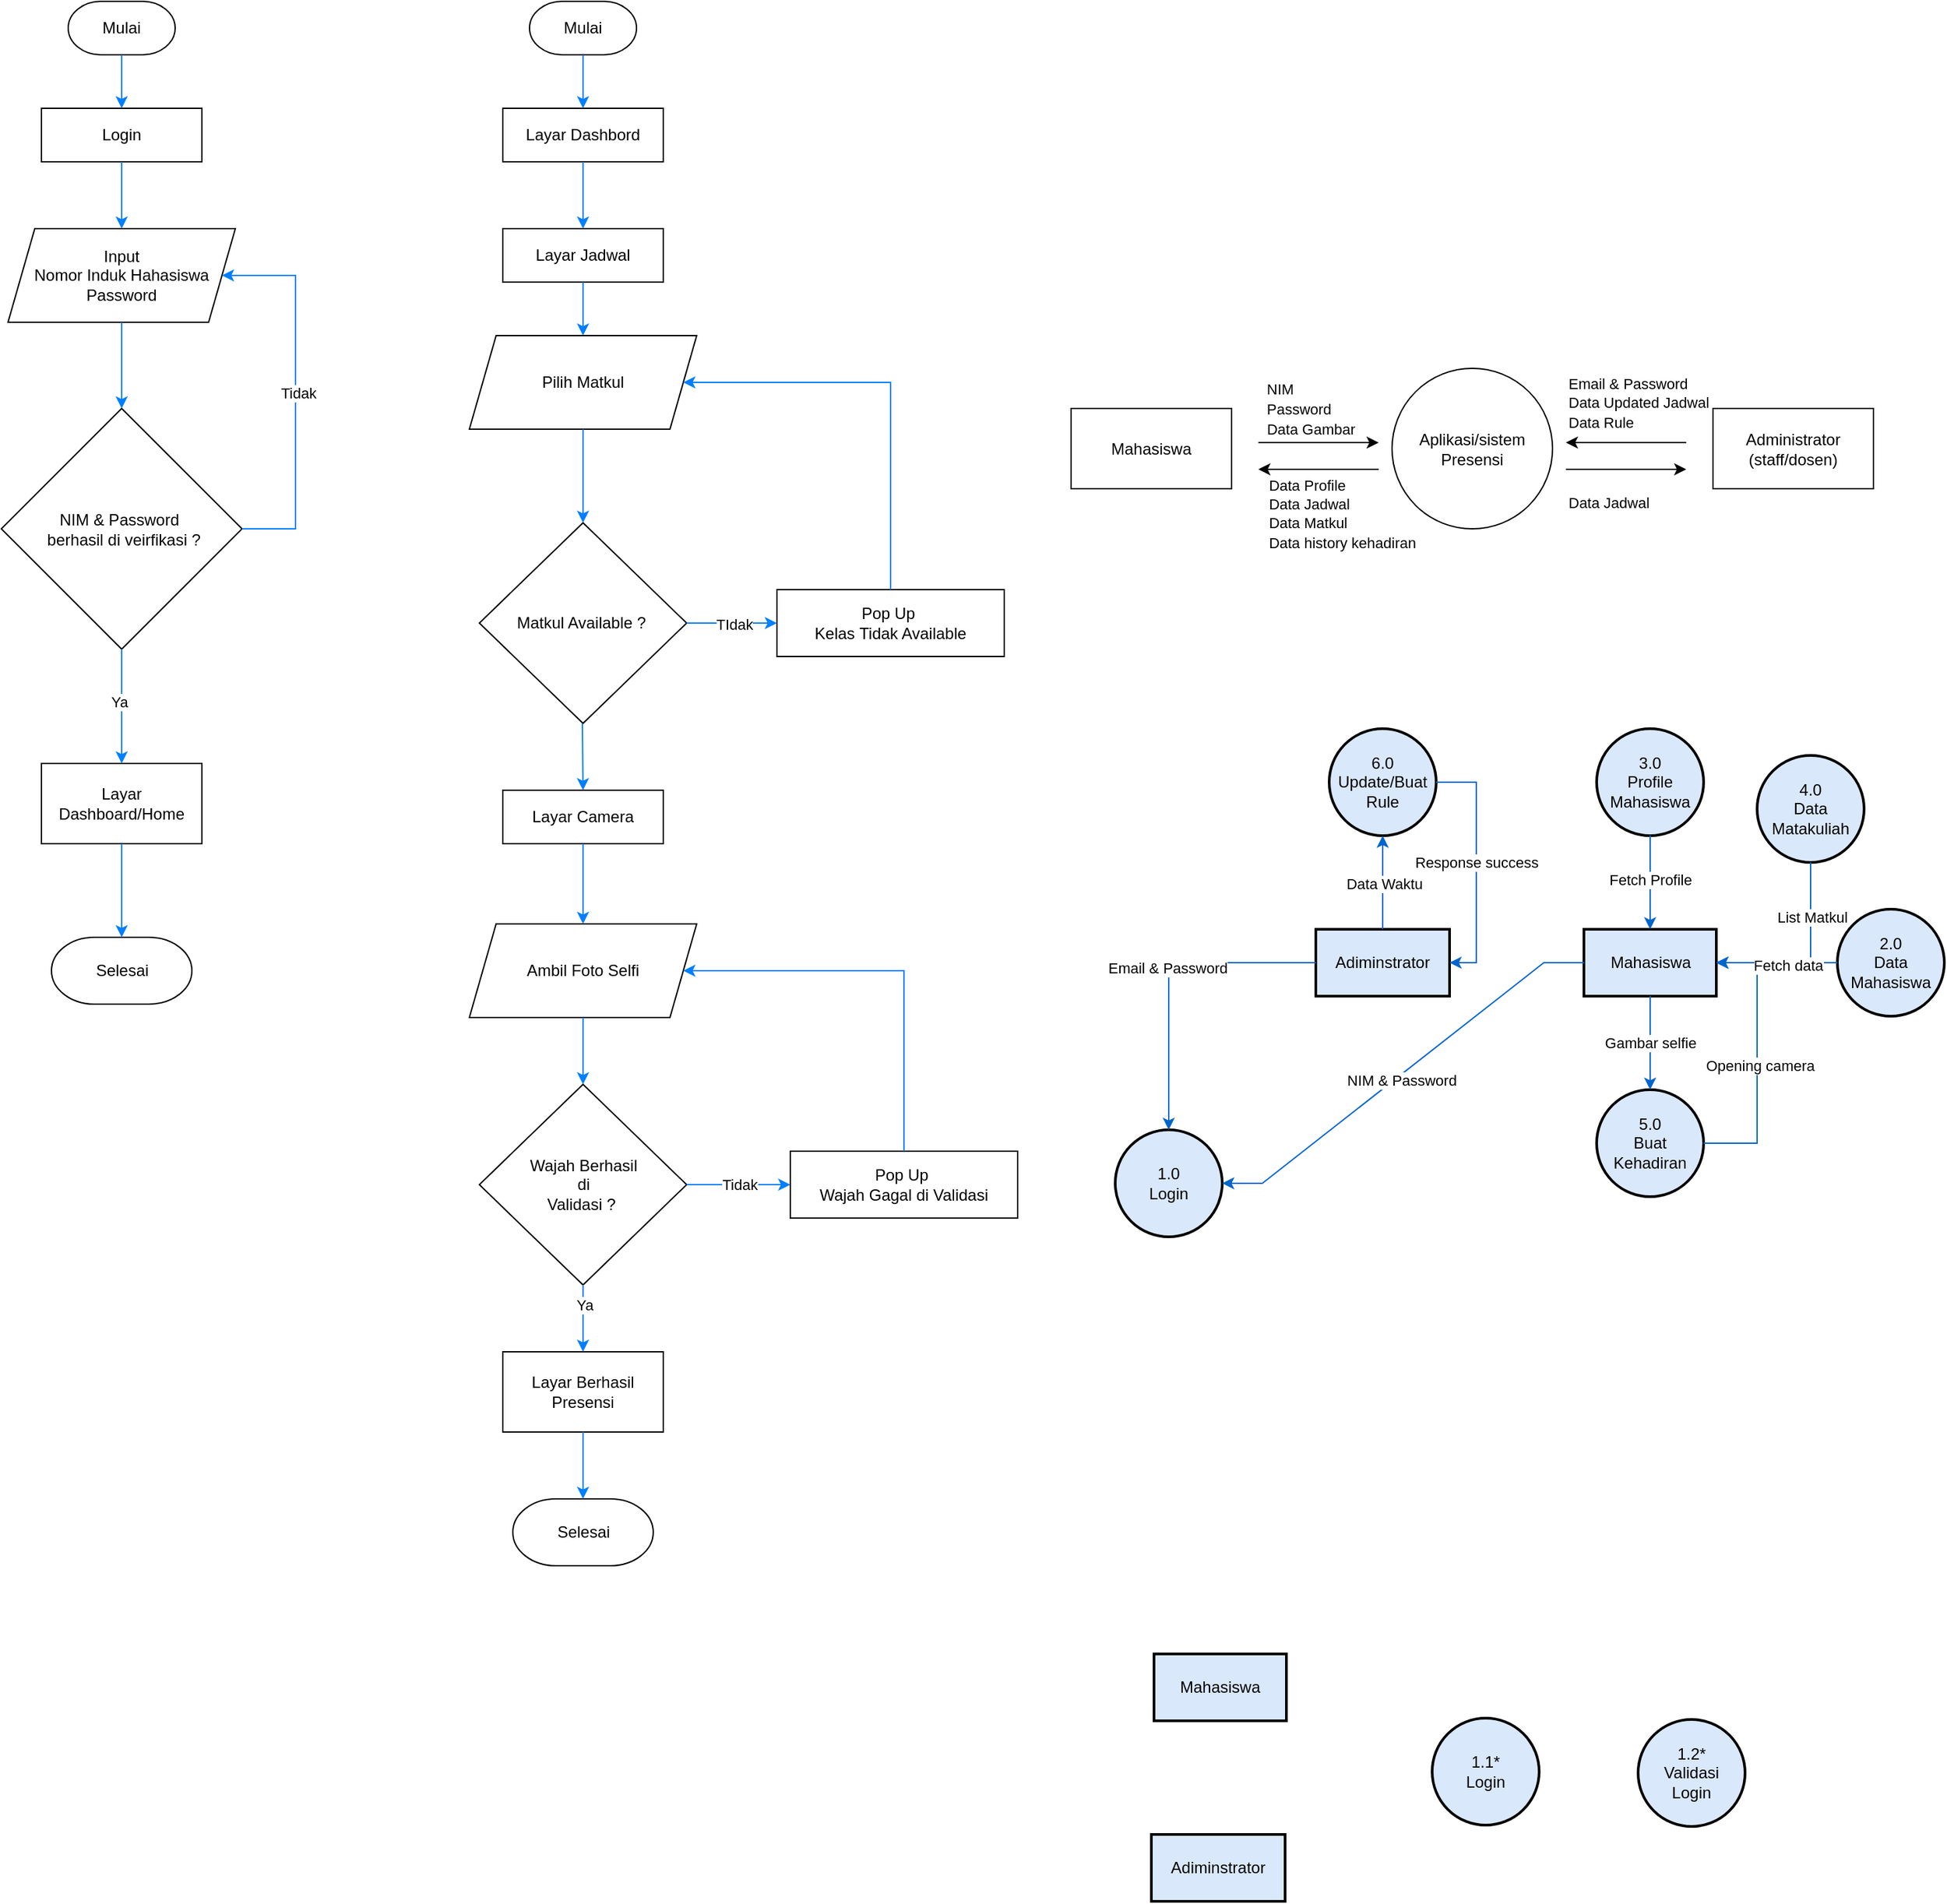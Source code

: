 <mxfile version="24.6.5" type="github">
  <diagram id="C5RBs43oDa-KdzZeNtuy" name="Page-1">
    <mxGraphModel dx="1272" dy="853" grid="0" gridSize="10" guides="0" tooltips="1" connect="1" arrows="1" fold="1" page="1" pageScale="1" pageWidth="827" pageHeight="1169" math="0" shadow="0">
      <root>
        <mxCell id="WIyWlLk6GJQsqaUBKTNV-0" />
        <mxCell id="WIyWlLk6GJQsqaUBKTNV-1" parent="WIyWlLk6GJQsqaUBKTNV-0" />
        <mxCell id="n2OvMooB08-dan1uEA00-0" value="Login" style="rounded=0;whiteSpace=wrap;html=1;" parent="WIyWlLk6GJQsqaUBKTNV-1" vertex="1">
          <mxGeometry x="150" y="120" width="120" height="40" as="geometry" />
        </mxCell>
        <mxCell id="n2OvMooB08-dan1uEA00-2" value="Mulai" style="strokeWidth=1;html=1;shape=mxgraph.flowchart.terminator;whiteSpace=wrap;" parent="WIyWlLk6GJQsqaUBKTNV-1" vertex="1">
          <mxGeometry x="170" y="40" width="80" height="40" as="geometry" />
        </mxCell>
        <mxCell id="n2OvMooB08-dan1uEA00-3" value="Input&lt;br&gt;Nomor Induk Hahasiswa&lt;div&gt;Password&lt;/div&gt;" style="shape=parallelogram;perimeter=parallelogramPerimeter;whiteSpace=wrap;html=1;fixedSize=1;" parent="WIyWlLk6GJQsqaUBKTNV-1" vertex="1">
          <mxGeometry x="125" y="210" width="170" height="70" as="geometry" />
        </mxCell>
        <mxCell id="n2OvMooB08-dan1uEA00-4" value="NIM &amp;amp; Password&amp;nbsp;&lt;div&gt;&amp;nbsp;berhasil di veirfikasi ?&lt;/div&gt;" style="rhombus;whiteSpace=wrap;html=1;" parent="WIyWlLk6GJQsqaUBKTNV-1" vertex="1">
          <mxGeometry x="120" y="344.5" width="180" height="180" as="geometry" />
        </mxCell>
        <mxCell id="n2OvMooB08-dan1uEA00-5" value="Layar Dashboard/Home" style="rounded=0;whiteSpace=wrap;html=1;" parent="WIyWlLk6GJQsqaUBKTNV-1" vertex="1">
          <mxGeometry x="150" y="610" width="120" height="60" as="geometry" />
        </mxCell>
        <mxCell id="n2OvMooB08-dan1uEA00-6" value="Selesai" style="strokeWidth=1;html=1;shape=mxgraph.flowchart.terminator;whiteSpace=wrap;" parent="WIyWlLk6GJQsqaUBKTNV-1" vertex="1">
          <mxGeometry x="157.5" y="740" width="105" height="50" as="geometry" />
        </mxCell>
        <mxCell id="n2OvMooB08-dan1uEA00-7" value="" style="endArrow=classic;html=1;rounded=0;exitX=0.5;exitY=1;exitDx=0;exitDy=0;exitPerimeter=0;entryX=0.5;entryY=0;entryDx=0;entryDy=0;fillColor=#dae8fc;strokeColor=#007FFF;" parent="WIyWlLk6GJQsqaUBKTNV-1" source="n2OvMooB08-dan1uEA00-2" target="n2OvMooB08-dan1uEA00-0" edge="1">
          <mxGeometry width="50" height="50" relative="1" as="geometry">
            <mxPoint x="450" y="410" as="sourcePoint" />
            <mxPoint x="500" y="360" as="targetPoint" />
          </mxGeometry>
        </mxCell>
        <mxCell id="n2OvMooB08-dan1uEA00-9" value="" style="endArrow=classic;html=1;rounded=0;exitX=0.5;exitY=1;exitDx=0;exitDy=0;entryX=0.5;entryY=0;entryDx=0;entryDy=0;fillColor=#dae8fc;strokeColor=#007FFF;" parent="WIyWlLk6GJQsqaUBKTNV-1" source="n2OvMooB08-dan1uEA00-0" target="n2OvMooB08-dan1uEA00-3" edge="1">
          <mxGeometry width="50" height="50" relative="1" as="geometry">
            <mxPoint x="220" y="90" as="sourcePoint" />
            <mxPoint x="220" y="130" as="targetPoint" />
          </mxGeometry>
        </mxCell>
        <mxCell id="n2OvMooB08-dan1uEA00-10" value="" style="endArrow=classic;html=1;rounded=0;exitX=0.5;exitY=1;exitDx=0;exitDy=0;entryX=0.5;entryY=0;entryDx=0;entryDy=0;fillColor=#dae8fc;strokeColor=#007FFF;" parent="WIyWlLk6GJQsqaUBKTNV-1" source="n2OvMooB08-dan1uEA00-3" target="n2OvMooB08-dan1uEA00-4" edge="1">
          <mxGeometry width="50" height="50" relative="1" as="geometry">
            <mxPoint x="220" y="170" as="sourcePoint" />
            <mxPoint x="220" y="220" as="targetPoint" />
          </mxGeometry>
        </mxCell>
        <mxCell id="n2OvMooB08-dan1uEA00-11" value="" style="endArrow=classic;html=1;rounded=0;fillColor=#dae8fc;strokeColor=#007FFF;edgeStyle=orthogonalEdgeStyle;exitX=1;exitY=0.5;exitDx=0;exitDy=0;" parent="WIyWlLk6GJQsqaUBKTNV-1" source="n2OvMooB08-dan1uEA00-4" target="n2OvMooB08-dan1uEA00-3" edge="1">
          <mxGeometry width="50" height="50" relative="1" as="geometry">
            <mxPoint x="340" y="540" as="sourcePoint" />
            <mxPoint x="340" y="290" as="targetPoint" />
            <Array as="points">
              <mxPoint x="340" y="435" />
              <mxPoint x="340" y="245" />
            </Array>
          </mxGeometry>
        </mxCell>
        <mxCell id="n2OvMooB08-dan1uEA00-12" value="Tidak" style="edgeLabel;html=1;align=center;verticalAlign=middle;resizable=0;points=[];" parent="n2OvMooB08-dan1uEA00-11" vertex="1" connectable="0">
          <mxGeometry x="-0.005" y="-2" relative="1" as="geometry">
            <mxPoint as="offset" />
          </mxGeometry>
        </mxCell>
        <mxCell id="n2OvMooB08-dan1uEA00-13" value="" style="endArrow=classic;html=1;rounded=0;exitX=0.5;exitY=1;exitDx=0;exitDy=0;entryX=0.5;entryY=0;entryDx=0;entryDy=0;fillColor=#dae8fc;strokeColor=#007FFF;" parent="WIyWlLk6GJQsqaUBKTNV-1" source="n2OvMooB08-dan1uEA00-4" target="n2OvMooB08-dan1uEA00-5" edge="1">
          <mxGeometry width="50" height="50" relative="1" as="geometry">
            <mxPoint x="209.62" y="524.5" as="sourcePoint" />
            <mxPoint x="209.62" y="589.5" as="targetPoint" />
          </mxGeometry>
        </mxCell>
        <mxCell id="n2OvMooB08-dan1uEA00-14" value="Ya" style="edgeLabel;html=1;align=center;verticalAlign=middle;resizable=0;points=[];" parent="n2OvMooB08-dan1uEA00-13" vertex="1" connectable="0">
          <mxGeometry x="-0.081" y="-2" relative="1" as="geometry">
            <mxPoint as="offset" />
          </mxGeometry>
        </mxCell>
        <mxCell id="n2OvMooB08-dan1uEA00-15" value="" style="endArrow=classic;html=1;rounded=0;exitX=0.5;exitY=1;exitDx=0;exitDy=0;entryX=0.5;entryY=0;entryDx=0;entryDy=0;fillColor=#dae8fc;strokeColor=#007FFF;entryPerimeter=0;" parent="WIyWlLk6GJQsqaUBKTNV-1" source="n2OvMooB08-dan1uEA00-5" target="n2OvMooB08-dan1uEA00-6" edge="1">
          <mxGeometry width="50" height="50" relative="1" as="geometry">
            <mxPoint x="220" y="660" as="sourcePoint" />
            <mxPoint x="220" y="745" as="targetPoint" />
          </mxGeometry>
        </mxCell>
        <mxCell id="n2OvMooB08-dan1uEA00-18" value="Layar Dashbord" style="rounded=0;whiteSpace=wrap;html=1;" parent="WIyWlLk6GJQsqaUBKTNV-1" vertex="1">
          <mxGeometry x="495" y="120" width="120" height="40" as="geometry" />
        </mxCell>
        <mxCell id="n2OvMooB08-dan1uEA00-19" value="Mulai" style="strokeWidth=1;html=1;shape=mxgraph.flowchart.terminator;whiteSpace=wrap;" parent="WIyWlLk6GJQsqaUBKTNV-1" vertex="1">
          <mxGeometry x="515" y="40" width="80" height="40" as="geometry" />
        </mxCell>
        <mxCell id="n2OvMooB08-dan1uEA00-20" value="Pilih Matkul" style="shape=parallelogram;perimeter=parallelogramPerimeter;whiteSpace=wrap;html=1;fixedSize=1;" parent="WIyWlLk6GJQsqaUBKTNV-1" vertex="1">
          <mxGeometry x="470" y="290" width="170" height="70" as="geometry" />
        </mxCell>
        <mxCell id="n2OvMooB08-dan1uEA00-21" value="" style="endArrow=classic;html=1;rounded=0;exitX=0.5;exitY=1;exitDx=0;exitDy=0;exitPerimeter=0;entryX=0.5;entryY=0;entryDx=0;entryDy=0;fillColor=#dae8fc;strokeColor=#007FFF;" parent="WIyWlLk6GJQsqaUBKTNV-1" source="n2OvMooB08-dan1uEA00-19" target="n2OvMooB08-dan1uEA00-18" edge="1">
          <mxGeometry width="50" height="50" relative="1" as="geometry">
            <mxPoint x="795" y="410" as="sourcePoint" />
            <mxPoint x="845" y="360" as="targetPoint" />
          </mxGeometry>
        </mxCell>
        <mxCell id="n2OvMooB08-dan1uEA00-22" value="" style="endArrow=classic;html=1;rounded=0;exitX=0.5;exitY=1;exitDx=0;exitDy=0;entryX=0.5;entryY=0;entryDx=0;entryDy=0;fillColor=#dae8fc;strokeColor=#007FFF;" parent="WIyWlLk6GJQsqaUBKTNV-1" source="n2OvMooB08-dan1uEA00-18" target="n2OvMooB08-dan1uEA00-23" edge="1">
          <mxGeometry width="50" height="50" relative="1" as="geometry">
            <mxPoint x="565" y="90" as="sourcePoint" />
            <mxPoint x="565" y="130" as="targetPoint" />
          </mxGeometry>
        </mxCell>
        <mxCell id="n2OvMooB08-dan1uEA00-23" value="Layar Jadwal" style="rounded=0;whiteSpace=wrap;html=1;" parent="WIyWlLk6GJQsqaUBKTNV-1" vertex="1">
          <mxGeometry x="495" y="210" width="120" height="40" as="geometry" />
        </mxCell>
        <mxCell id="n2OvMooB08-dan1uEA00-24" value="Matkul Available ?&amp;nbsp;" style="rhombus;whiteSpace=wrap;html=1;" parent="WIyWlLk6GJQsqaUBKTNV-1" vertex="1">
          <mxGeometry x="477.5" y="430" width="155" height="150" as="geometry" />
        </mxCell>
        <mxCell id="n2OvMooB08-dan1uEA00-25" value="" style="endArrow=classic;html=1;rounded=0;exitX=0.5;exitY=1;exitDx=0;exitDy=0;fillColor=#dae8fc;strokeColor=#007FFF;" parent="WIyWlLk6GJQsqaUBKTNV-1" source="n2OvMooB08-dan1uEA00-23" target="n2OvMooB08-dan1uEA00-20" edge="1">
          <mxGeometry width="50" height="50" relative="1" as="geometry">
            <mxPoint x="565" y="170" as="sourcePoint" />
            <mxPoint x="565" y="235" as="targetPoint" />
          </mxGeometry>
        </mxCell>
        <mxCell id="n2OvMooB08-dan1uEA00-26" value="" style="endArrow=classic;html=1;rounded=0;exitX=0.5;exitY=1;exitDx=0;exitDy=0;fillColor=#dae8fc;strokeColor=#007FFF;entryX=0.5;entryY=0;entryDx=0;entryDy=0;" parent="WIyWlLk6GJQsqaUBKTNV-1" source="n2OvMooB08-dan1uEA00-20" target="n2OvMooB08-dan1uEA00-24" edge="1">
          <mxGeometry width="50" height="50" relative="1" as="geometry">
            <mxPoint x="565" y="260" as="sourcePoint" />
            <mxPoint x="565" y="320" as="targetPoint" />
          </mxGeometry>
        </mxCell>
        <mxCell id="n2OvMooB08-dan1uEA00-27" value="Pop Up&amp;nbsp;&lt;div&gt;Kelas&amp;nbsp;&lt;span style=&quot;background-color: initial;&quot;&gt;Tidak Available&lt;/span&gt;&lt;/div&gt;" style="rounded=0;whiteSpace=wrap;html=1;" parent="WIyWlLk6GJQsqaUBKTNV-1" vertex="1">
          <mxGeometry x="700" y="480" width="170" height="50" as="geometry" />
        </mxCell>
        <mxCell id="n2OvMooB08-dan1uEA00-28" value="" style="endArrow=classic;html=1;rounded=0;exitX=1;exitY=0.5;exitDx=0;exitDy=0;fillColor=#dae8fc;strokeColor=#007FFF;entryX=0;entryY=0.5;entryDx=0;entryDy=0;" parent="WIyWlLk6GJQsqaUBKTNV-1" source="n2OvMooB08-dan1uEA00-24" target="n2OvMooB08-dan1uEA00-27" edge="1">
          <mxGeometry width="50" height="50" relative="1" as="geometry">
            <mxPoint x="565" y="390" as="sourcePoint" />
            <mxPoint x="565" y="440" as="targetPoint" />
          </mxGeometry>
        </mxCell>
        <mxCell id="n2OvMooB08-dan1uEA00-29" value="TIdak" style="edgeLabel;html=1;align=center;verticalAlign=middle;resizable=0;points=[];" parent="n2OvMooB08-dan1uEA00-28" vertex="1" connectable="0">
          <mxGeometry x="0.032" y="-1" relative="1" as="geometry">
            <mxPoint as="offset" />
          </mxGeometry>
        </mxCell>
        <mxCell id="n2OvMooB08-dan1uEA00-30" value="" style="endArrow=classic;html=1;rounded=0;exitX=0.5;exitY=0;exitDx=0;exitDy=0;fillColor=#dae8fc;strokeColor=#007FFF;entryX=1;entryY=0.5;entryDx=0;entryDy=0;edgeStyle=orthogonalEdgeStyle;" parent="WIyWlLk6GJQsqaUBKTNV-1" source="n2OvMooB08-dan1uEA00-27" target="n2OvMooB08-dan1uEA00-20" edge="1">
          <mxGeometry width="50" height="50" relative="1" as="geometry">
            <mxPoint x="565" y="390" as="sourcePoint" />
            <mxPoint x="565" y="440" as="targetPoint" />
            <Array as="points">
              <mxPoint x="785" y="325" />
            </Array>
          </mxGeometry>
        </mxCell>
        <mxCell id="n2OvMooB08-dan1uEA00-31" value="Layar Camera" style="rounded=0;whiteSpace=wrap;html=1;" parent="WIyWlLk6GJQsqaUBKTNV-1" vertex="1">
          <mxGeometry x="495" y="630" width="120" height="40" as="geometry" />
        </mxCell>
        <mxCell id="n2OvMooB08-dan1uEA00-32" value="Ambil Foto Selfi" style="shape=parallelogram;perimeter=parallelogramPerimeter;whiteSpace=wrap;html=1;fixedSize=1;" parent="WIyWlLk6GJQsqaUBKTNV-1" vertex="1">
          <mxGeometry x="470" y="730" width="170" height="70" as="geometry" />
        </mxCell>
        <mxCell id="n2OvMooB08-dan1uEA00-33" value="Wajah Berhasil&lt;div&gt;&lt;span style=&quot;background-color: initial;&quot;&gt;di&lt;/span&gt;&lt;div&gt;Validasi ?&amp;nbsp;&lt;/div&gt;&lt;/div&gt;" style="rhombus;whiteSpace=wrap;html=1;" parent="WIyWlLk6GJQsqaUBKTNV-1" vertex="1">
          <mxGeometry x="477.5" y="850" width="155" height="150" as="geometry" />
        </mxCell>
        <mxCell id="n2OvMooB08-dan1uEA00-34" value="Layar Berhasil Presensi" style="rounded=0;whiteSpace=wrap;html=1;" parent="WIyWlLk6GJQsqaUBKTNV-1" vertex="1">
          <mxGeometry x="495" y="1050" width="120" height="60" as="geometry" />
        </mxCell>
        <mxCell id="n2OvMooB08-dan1uEA00-35" value="Selesai" style="strokeWidth=1;html=1;shape=mxgraph.flowchart.terminator;whiteSpace=wrap;" parent="WIyWlLk6GJQsqaUBKTNV-1" vertex="1">
          <mxGeometry x="502.5" y="1160" width="105" height="50" as="geometry" />
        </mxCell>
        <mxCell id="n2OvMooB08-dan1uEA00-36" value="" style="endArrow=classic;html=1;rounded=0;exitX=0.5;exitY=1;exitDx=0;exitDy=0;entryX=0.5;entryY=0;entryDx=0;entryDy=0;fillColor=#dae8fc;strokeColor=#007FFF;" parent="WIyWlLk6GJQsqaUBKTNV-1" target="n2OvMooB08-dan1uEA00-31" edge="1">
          <mxGeometry width="50" height="50" relative="1" as="geometry">
            <mxPoint x="554.5" y="580" as="sourcePoint" />
            <mxPoint x="554.5" y="650" as="targetPoint" />
          </mxGeometry>
        </mxCell>
        <mxCell id="n2OvMooB08-dan1uEA00-37" value="Pop Up&amp;nbsp;&lt;div&gt;&lt;span style=&quot;background-color: initial;&quot;&gt;Wajah Gagal di Validasi&lt;/span&gt;&lt;/div&gt;" style="rounded=0;whiteSpace=wrap;html=1;" parent="WIyWlLk6GJQsqaUBKTNV-1" vertex="1">
          <mxGeometry x="710" y="900" width="170" height="50" as="geometry" />
        </mxCell>
        <mxCell id="n2OvMooB08-dan1uEA00-38" value="" style="endArrow=classic;html=1;rounded=0;exitX=0.5;exitY=1;exitDx=0;exitDy=0;entryX=0.5;entryY=0;entryDx=0;entryDy=0;fillColor=#dae8fc;strokeColor=#007FFF;" parent="WIyWlLk6GJQsqaUBKTNV-1" source="n2OvMooB08-dan1uEA00-31" target="n2OvMooB08-dan1uEA00-32" edge="1">
          <mxGeometry width="50" height="50" relative="1" as="geometry">
            <mxPoint x="564.5" y="590" as="sourcePoint" />
            <mxPoint x="565" y="640" as="targetPoint" />
          </mxGeometry>
        </mxCell>
        <mxCell id="n2OvMooB08-dan1uEA00-39" value="" style="endArrow=classic;html=1;rounded=0;exitX=0.5;exitY=1;exitDx=0;exitDy=0;entryX=0.5;entryY=0;entryDx=0;entryDy=0;fillColor=#dae8fc;strokeColor=#007FFF;" parent="WIyWlLk6GJQsqaUBKTNV-1" source="n2OvMooB08-dan1uEA00-32" target="n2OvMooB08-dan1uEA00-33" edge="1">
          <mxGeometry width="50" height="50" relative="1" as="geometry">
            <mxPoint x="565" y="680" as="sourcePoint" />
            <mxPoint x="565" y="740" as="targetPoint" />
          </mxGeometry>
        </mxCell>
        <mxCell id="n2OvMooB08-dan1uEA00-40" value="" style="endArrow=classic;html=1;rounded=0;exitX=0.5;exitY=1;exitDx=0;exitDy=0;entryX=0.5;entryY=0;entryDx=0;entryDy=0;fillColor=#dae8fc;strokeColor=#007FFF;" parent="WIyWlLk6GJQsqaUBKTNV-1" source="n2OvMooB08-dan1uEA00-33" target="n2OvMooB08-dan1uEA00-34" edge="1">
          <mxGeometry width="50" height="50" relative="1" as="geometry">
            <mxPoint x="565" y="810" as="sourcePoint" />
            <mxPoint x="565" y="860" as="targetPoint" />
          </mxGeometry>
        </mxCell>
        <mxCell id="n2OvMooB08-dan1uEA00-41" value="Ya" style="edgeLabel;html=1;align=center;verticalAlign=middle;resizable=0;points=[];" parent="n2OvMooB08-dan1uEA00-40" vertex="1" connectable="0">
          <mxGeometry x="-0.407" y="1" relative="1" as="geometry">
            <mxPoint as="offset" />
          </mxGeometry>
        </mxCell>
        <mxCell id="n2OvMooB08-dan1uEA00-42" value="" style="endArrow=classic;html=1;rounded=0;exitX=0.5;exitY=1;exitDx=0;exitDy=0;entryX=0.5;entryY=0;entryDx=0;entryDy=0;fillColor=#dae8fc;strokeColor=#007FFF;entryPerimeter=0;" parent="WIyWlLk6GJQsqaUBKTNV-1" source="n2OvMooB08-dan1uEA00-34" target="n2OvMooB08-dan1uEA00-35" edge="1">
          <mxGeometry width="50" height="50" relative="1" as="geometry">
            <mxPoint x="515" y="1110" as="sourcePoint" />
            <mxPoint x="515" y="1160" as="targetPoint" />
          </mxGeometry>
        </mxCell>
        <mxCell id="n2OvMooB08-dan1uEA00-43" value="Tidak" style="endArrow=classic;html=1;rounded=0;exitX=1;exitY=0.5;exitDx=0;exitDy=0;entryX=0;entryY=0.5;entryDx=0;entryDy=0;fillColor=#dae8fc;strokeColor=#007FFF;" parent="WIyWlLk6GJQsqaUBKTNV-1" source="n2OvMooB08-dan1uEA00-33" target="n2OvMooB08-dan1uEA00-37" edge="1">
          <mxGeometry width="50" height="50" relative="1" as="geometry">
            <mxPoint x="565" y="1120" as="sourcePoint" />
            <mxPoint x="565" y="1170" as="targetPoint" />
          </mxGeometry>
        </mxCell>
        <mxCell id="n2OvMooB08-dan1uEA00-44" value="" style="endArrow=classic;html=1;rounded=0;exitX=0.5;exitY=0;exitDx=0;exitDy=0;entryX=1;entryY=0.5;entryDx=0;entryDy=0;fillColor=#dae8fc;strokeColor=#007FFF;edgeStyle=orthogonalEdgeStyle;" parent="WIyWlLk6GJQsqaUBKTNV-1" source="n2OvMooB08-dan1uEA00-37" target="n2OvMooB08-dan1uEA00-32" edge="1">
          <mxGeometry width="50" height="50" relative="1" as="geometry">
            <mxPoint x="565" y="1120" as="sourcePoint" />
            <mxPoint x="565" y="1170" as="targetPoint" />
            <Array as="points">
              <mxPoint x="795" y="765" />
            </Array>
          </mxGeometry>
        </mxCell>
        <mxCell id="ApoD_qWYtfYaRFoxQsts-0" value="Aplikasi/sistem&lt;div&gt;Presensi&lt;/div&gt;" style="ellipse;whiteSpace=wrap;html=1;aspect=fixed;" parent="WIyWlLk6GJQsqaUBKTNV-1" vertex="1">
          <mxGeometry x="1160" y="314.5" width="120" height="120" as="geometry" />
        </mxCell>
        <mxCell id="ApoD_qWYtfYaRFoxQsts-1" value="Mahasiswa" style="rounded=0;whiteSpace=wrap;html=1;" parent="WIyWlLk6GJQsqaUBKTNV-1" vertex="1">
          <mxGeometry x="920" y="344.5" width="120" height="60" as="geometry" />
        </mxCell>
        <mxCell id="ApoD_qWYtfYaRFoxQsts-2" value="Administrator&lt;div&gt;(staff/dosen)&lt;/div&gt;" style="rounded=0;whiteSpace=wrap;html=1;" parent="WIyWlLk6GJQsqaUBKTNV-1" vertex="1">
          <mxGeometry x="1400" y="344.5" width="120" height="60" as="geometry" />
        </mxCell>
        <mxCell id="ApoD_qWYtfYaRFoxQsts-5" value="" style="endArrow=classic;html=1;rounded=0;" parent="WIyWlLk6GJQsqaUBKTNV-1" edge="1">
          <mxGeometry width="50" height="50" relative="1" as="geometry">
            <mxPoint x="1060" y="370" as="sourcePoint" />
            <mxPoint x="1150" y="370" as="targetPoint" />
          </mxGeometry>
        </mxCell>
        <mxCell id="ApoD_qWYtfYaRFoxQsts-6" value="" style="endArrow=classic;html=1;rounded=0;" parent="WIyWlLk6GJQsqaUBKTNV-1" edge="1">
          <mxGeometry width="50" height="50" relative="1" as="geometry">
            <mxPoint x="1150" y="390" as="sourcePoint" />
            <mxPoint x="1060" y="390" as="targetPoint" />
          </mxGeometry>
        </mxCell>
        <mxCell id="ApoD_qWYtfYaRFoxQsts-11" value="" style="endArrow=classic;html=1;rounded=0;" parent="WIyWlLk6GJQsqaUBKTNV-1" edge="1">
          <mxGeometry width="50" height="50" relative="1" as="geometry">
            <mxPoint x="1290" y="390" as="sourcePoint" />
            <mxPoint x="1380" y="390" as="targetPoint" />
          </mxGeometry>
        </mxCell>
        <mxCell id="ApoD_qWYtfYaRFoxQsts-12" value="" style="endArrow=classic;html=1;rounded=0;" parent="WIyWlLk6GJQsqaUBKTNV-1" edge="1">
          <mxGeometry width="50" height="50" relative="1" as="geometry">
            <mxPoint x="1380" y="370" as="sourcePoint" />
            <mxPoint x="1290" y="370" as="targetPoint" />
          </mxGeometry>
        </mxCell>
        <mxCell id="ApoD_qWYtfYaRFoxQsts-13" value="&lt;font style=&quot;font-size: 11px;&quot;&gt;NIM&lt;/font&gt;" style="text;html=1;align=center;verticalAlign=middle;resizable=0;points=[];autosize=1;strokeColor=none;fillColor=none;" parent="WIyWlLk6GJQsqaUBKTNV-1" vertex="1">
          <mxGeometry x="1056" y="314.5" width="40" height="30" as="geometry" />
        </mxCell>
        <mxCell id="ApoD_qWYtfYaRFoxQsts-14" value="&lt;font style=&quot;font-size: 11px;&quot;&gt;Password&lt;/font&gt;" style="text;html=1;align=center;verticalAlign=middle;resizable=0;points=[];autosize=1;strokeColor=none;fillColor=none;" parent="WIyWlLk6GJQsqaUBKTNV-1" vertex="1">
          <mxGeometry x="1055" y="330" width="70" height="30" as="geometry" />
        </mxCell>
        <mxCell id="ApoD_qWYtfYaRFoxQsts-15" value="&lt;font style=&quot;font-size: 11px;&quot;&gt;Data Gambar&lt;/font&gt;" style="text;html=1;align=center;verticalAlign=middle;resizable=0;points=[];autosize=1;strokeColor=none;fillColor=none;" parent="WIyWlLk6GJQsqaUBKTNV-1" vertex="1">
          <mxGeometry x="1054" y="344.5" width="90" height="30" as="geometry" />
        </mxCell>
        <mxCell id="ApoD_qWYtfYaRFoxQsts-16" value="&lt;div style=&quot;text-align: left;&quot;&gt;&lt;span style=&quot;font-size: 11px; background-color: initial;&quot;&gt;Data Profile&lt;/span&gt;&lt;/div&gt;&lt;div&gt;&lt;div style=&quot;text-align: left;&quot;&gt;&lt;font style=&quot;font-size: 11px;&quot;&gt;Data Jadwal&lt;/font&gt;&lt;/div&gt;&lt;div style=&quot;text-align: left;&quot;&gt;&lt;span style=&quot;background-color: initial; font-size: 11px;&quot;&gt;Data Matkul&lt;br&gt;Data history kehadiran&amp;nbsp;&lt;/span&gt;&lt;/div&gt;&lt;div&gt;&lt;div style=&quot;text-align: left;&quot;&gt;&lt;font style=&quot;font-size: 11px;&quot;&gt;&lt;br&gt;&lt;/font&gt;&lt;/div&gt;&lt;/div&gt;&lt;/div&gt;" style="text;html=1;align=center;verticalAlign=middle;resizable=0;points=[];autosize=1;strokeColor=none;fillColor=none;" parent="WIyWlLk6GJQsqaUBKTNV-1" vertex="1">
          <mxGeometry x="1054" y="385" width="140" height="90" as="geometry" />
        </mxCell>
        <mxCell id="ApoD_qWYtfYaRFoxQsts-18" value="&lt;span style=&quot;font-size: 11px;&quot;&gt;Email &amp;amp; Password&lt;/span&gt;&lt;div&gt;&lt;span style=&quot;font-size: 11px;&quot;&gt;Data Updated Jadwal&lt;/span&gt;&lt;/div&gt;&lt;div&gt;&lt;span style=&quot;font-size: 11px;&quot;&gt;Data Rule&lt;/span&gt;&lt;/div&gt;" style="text;html=1;align=left;verticalAlign=middle;resizable=0;points=[];autosize=1;strokeColor=none;fillColor=none;" parent="WIyWlLk6GJQsqaUBKTNV-1" vertex="1">
          <mxGeometry x="1290" y="310" width="130" height="60" as="geometry" />
        </mxCell>
        <mxCell id="ApoD_qWYtfYaRFoxQsts-19" value="&lt;span style=&quot;font-size: 11px;&quot;&gt;Data Jadwal&lt;/span&gt;" style="text;html=1;align=left;verticalAlign=middle;resizable=0;points=[];autosize=1;strokeColor=none;fillColor=none;" parent="WIyWlLk6GJQsqaUBKTNV-1" vertex="1">
          <mxGeometry x="1290" y="400" width="80" height="30" as="geometry" />
        </mxCell>
        <mxCell id="ApoD_qWYtfYaRFoxQsts-20" value="1.0&lt;div&gt;Login&lt;/div&gt;" style="ellipse;whiteSpace=wrap;html=1;aspect=fixed;strokeWidth=2;fillColor=#dae8fc;strokeColor=#000000;" parent="WIyWlLk6GJQsqaUBKTNV-1" vertex="1">
          <mxGeometry x="953" y="884" width="80" height="80" as="geometry" />
        </mxCell>
        <mxCell id="ApoD_qWYtfYaRFoxQsts-21" value="2.0&lt;div&gt;Data Mahasiswa&lt;/div&gt;" style="ellipse;whiteSpace=wrap;html=1;aspect=fixed;strokeWidth=2;fillColor=#dae8fc;strokeColor=#000000;" parent="WIyWlLk6GJQsqaUBKTNV-1" vertex="1">
          <mxGeometry x="1493" y="719" width="80" height="80" as="geometry" />
        </mxCell>
        <mxCell id="ApoD_qWYtfYaRFoxQsts-22" value="3.0&lt;div&gt;Profile Mahasiswa&lt;/div&gt;" style="ellipse;whiteSpace=wrap;html=1;aspect=fixed;strokeWidth=2;fillColor=#dae8fc;strokeColor=#000000;" parent="WIyWlLk6GJQsqaUBKTNV-1" vertex="1">
          <mxGeometry x="1313" y="584" width="80" height="80" as="geometry" />
        </mxCell>
        <mxCell id="ApoD_qWYtfYaRFoxQsts-23" value="Adiminstrator" style="rounded=0;whiteSpace=wrap;html=1;strokeWidth=2;fillColor=#dae8fc;strokeColor=#000000;" parent="WIyWlLk6GJQsqaUBKTNV-1" vertex="1">
          <mxGeometry x="1103" y="734" width="100" height="50" as="geometry" />
        </mxCell>
        <mxCell id="ApoD_qWYtfYaRFoxQsts-24" value="Mahasiswa" style="rounded=0;whiteSpace=wrap;html=1;strokeWidth=2;fillColor=#dae8fc;strokeColor=#000000;" parent="WIyWlLk6GJQsqaUBKTNV-1" vertex="1">
          <mxGeometry x="1303.5" y="734" width="99" height="50" as="geometry" />
        </mxCell>
        <mxCell id="ApoD_qWYtfYaRFoxQsts-25" value="5.0&lt;div&gt;Buat Kehadiran&lt;/div&gt;" style="ellipse;whiteSpace=wrap;html=1;aspect=fixed;strokeWidth=2;fillColor=#dae8fc;strokeColor=#000000;" parent="WIyWlLk6GJQsqaUBKTNV-1" vertex="1">
          <mxGeometry x="1313" y="854" width="80" height="80" as="geometry" />
        </mxCell>
        <mxCell id="ApoD_qWYtfYaRFoxQsts-26" value="6.0&lt;div&gt;Update/Buat Rule&lt;/div&gt;" style="ellipse;whiteSpace=wrap;html=1;aspect=fixed;strokeWidth=2;fillColor=#dae8fc;strokeColor=#000000;" parent="WIyWlLk6GJQsqaUBKTNV-1" vertex="1">
          <mxGeometry x="1113" y="584" width="80" height="80" as="geometry" />
        </mxCell>
        <mxCell id="ApoD_qWYtfYaRFoxQsts-28" value="" style="endArrow=classic;html=1;rounded=0;exitX=0;exitY=0.5;exitDx=0;exitDy=0;entryX=0.5;entryY=0;entryDx=0;entryDy=0;edgeStyle=orthogonalEdgeStyle;fillColor=#dae8fc;strokeColor=#0066CC;" parent="WIyWlLk6GJQsqaUBKTNV-1" source="ApoD_qWYtfYaRFoxQsts-23" target="ApoD_qWYtfYaRFoxQsts-20" edge="1">
          <mxGeometry width="50" height="50" relative="1" as="geometry">
            <mxPoint x="1193" y="794" as="sourcePoint" />
            <mxPoint x="1243" y="744" as="targetPoint" />
          </mxGeometry>
        </mxCell>
        <mxCell id="ApoD_qWYtfYaRFoxQsts-43" value="Email &amp;amp; Password" style="edgeLabel;html=1;align=center;verticalAlign=middle;resizable=0;points=[];" parent="ApoD_qWYtfYaRFoxQsts-28" vertex="1" connectable="0">
          <mxGeometry x="-0.03" y="-1" relative="1" as="geometry">
            <mxPoint as="offset" />
          </mxGeometry>
        </mxCell>
        <mxCell id="ApoD_qWYtfYaRFoxQsts-30" value="" style="endArrow=classic;html=1;rounded=0;entryX=1;entryY=0.5;entryDx=0;entryDy=0;exitX=0;exitY=0.5;exitDx=0;exitDy=0;edgeStyle=entityRelationEdgeStyle;strokeColor=#0066CC;" parent="WIyWlLk6GJQsqaUBKTNV-1" source="ApoD_qWYtfYaRFoxQsts-24" target="ApoD_qWYtfYaRFoxQsts-20" edge="1">
          <mxGeometry width="50" height="50" relative="1" as="geometry">
            <mxPoint x="1213" y="794" as="sourcePoint" />
            <mxPoint x="1263" y="744" as="targetPoint" />
          </mxGeometry>
        </mxCell>
        <mxCell id="ApoD_qWYtfYaRFoxQsts-42" value="NIM &amp;amp; Password" style="edgeLabel;html=1;align=center;verticalAlign=middle;resizable=0;points=[];" parent="ApoD_qWYtfYaRFoxQsts-30" vertex="1" connectable="0">
          <mxGeometry x="0.025" y="3" relative="1" as="geometry">
            <mxPoint as="offset" />
          </mxGeometry>
        </mxCell>
        <mxCell id="ApoD_qWYtfYaRFoxQsts-32" value="Gambar selfie" style="endArrow=classic;html=1;rounded=0;entryX=0.5;entryY=0;entryDx=0;entryDy=0;exitX=0.5;exitY=1;exitDx=0;exitDy=0;strokeColor=#0066CC;" parent="WIyWlLk6GJQsqaUBKTNV-1" source="ApoD_qWYtfYaRFoxQsts-24" target="ApoD_qWYtfYaRFoxQsts-25" edge="1">
          <mxGeometry width="50" height="50" relative="1" as="geometry">
            <mxPoint x="1213" y="794" as="sourcePoint" />
            <mxPoint x="1263" y="744" as="targetPoint" />
          </mxGeometry>
        </mxCell>
        <mxCell id="ApoD_qWYtfYaRFoxQsts-34" value="" style="endArrow=classic;html=1;rounded=0;exitX=1;exitY=0.5;exitDx=0;exitDy=0;entryX=1;entryY=0.5;entryDx=0;entryDy=0;edgeStyle=orthogonalEdgeStyle;strokeColor=#0066CC;" parent="WIyWlLk6GJQsqaUBKTNV-1" source="ApoD_qWYtfYaRFoxQsts-25" target="ApoD_qWYtfYaRFoxQsts-24" edge="1">
          <mxGeometry width="50" height="50" relative="1" as="geometry">
            <mxPoint x="1363" y="794" as="sourcePoint" />
            <mxPoint x="1433" y="764" as="targetPoint" />
            <Array as="points">
              <mxPoint x="1433" y="894" />
              <mxPoint x="1433" y="759" />
            </Array>
          </mxGeometry>
        </mxCell>
        <mxCell id="ApoD_qWYtfYaRFoxQsts-49" value="Opening camera" style="edgeLabel;html=1;align=center;verticalAlign=middle;resizable=0;points=[];" parent="ApoD_qWYtfYaRFoxQsts-34" vertex="1" connectable="0">
          <mxGeometry x="-0.042" y="-2" relative="1" as="geometry">
            <mxPoint as="offset" />
          </mxGeometry>
        </mxCell>
        <mxCell id="ApoD_qWYtfYaRFoxQsts-35" value="" style="endArrow=classic;html=1;rounded=0;exitX=0;exitY=0.5;exitDx=0;exitDy=0;entryX=1;entryY=0.5;entryDx=0;entryDy=0;strokeColor=#0066CC;" parent="WIyWlLk6GJQsqaUBKTNV-1" source="ApoD_qWYtfYaRFoxQsts-21" target="ApoD_qWYtfYaRFoxQsts-24" edge="1">
          <mxGeometry width="50" height="50" relative="1" as="geometry">
            <mxPoint x="1323" y="794" as="sourcePoint" />
            <mxPoint x="1413" y="754" as="targetPoint" />
          </mxGeometry>
        </mxCell>
        <mxCell id="ApoD_qWYtfYaRFoxQsts-36" value="4.0&lt;div&gt;Data Matakuliah&lt;/div&gt;" style="ellipse;whiteSpace=wrap;html=1;aspect=fixed;strokeWidth=2;fillColor=#dae8fc;strokeColor=#000000;" parent="WIyWlLk6GJQsqaUBKTNV-1" vertex="1">
          <mxGeometry x="1433" y="604" width="80" height="80" as="geometry" />
        </mxCell>
        <mxCell id="ApoD_qWYtfYaRFoxQsts-37" value="" style="endArrow=classic;html=1;rounded=0;entryX=1;entryY=0.5;entryDx=0;entryDy=0;exitX=0.5;exitY=1;exitDx=0;exitDy=0;edgeStyle=orthogonalEdgeStyle;strokeColor=#0066CC;" parent="WIyWlLk6GJQsqaUBKTNV-1" source="ApoD_qWYtfYaRFoxQsts-36" target="ApoD_qWYtfYaRFoxQsts-24" edge="1">
          <mxGeometry width="50" height="50" relative="1" as="geometry">
            <mxPoint x="1323" y="794" as="sourcePoint" />
            <mxPoint x="1373" y="744" as="targetPoint" />
          </mxGeometry>
        </mxCell>
        <mxCell id="ApoD_qWYtfYaRFoxQsts-47" value="List Matkul" style="edgeLabel;html=1;align=center;verticalAlign=middle;resizable=0;points=[];" parent="ApoD_qWYtfYaRFoxQsts-37" vertex="1" connectable="0">
          <mxGeometry x="-0.44" y="1" relative="1" as="geometry">
            <mxPoint as="offset" />
          </mxGeometry>
        </mxCell>
        <mxCell id="ApoD_qWYtfYaRFoxQsts-48" value="Fetch data" style="edgeLabel;html=1;align=center;verticalAlign=middle;resizable=0;points=[];" parent="ApoD_qWYtfYaRFoxQsts-37" vertex="1" connectable="0">
          <mxGeometry x="0.266" y="2" relative="1" as="geometry">
            <mxPoint as="offset" />
          </mxGeometry>
        </mxCell>
        <mxCell id="ApoD_qWYtfYaRFoxQsts-39" value="" style="endArrow=classic;html=1;rounded=0;entryX=0.5;entryY=0;entryDx=0;entryDy=0;exitX=0.5;exitY=1;exitDx=0;exitDy=0;strokeColor=#0066CC;" parent="WIyWlLk6GJQsqaUBKTNV-1" source="ApoD_qWYtfYaRFoxQsts-22" target="ApoD_qWYtfYaRFoxQsts-24" edge="1">
          <mxGeometry width="50" height="50" relative="1" as="geometry">
            <mxPoint x="1323" y="794" as="sourcePoint" />
            <mxPoint x="1373" y="744" as="targetPoint" />
          </mxGeometry>
        </mxCell>
        <mxCell id="ApoD_qWYtfYaRFoxQsts-46" value="Fetch Profile" style="edgeLabel;html=1;align=center;verticalAlign=middle;resizable=0;points=[];" parent="ApoD_qWYtfYaRFoxQsts-39" vertex="1" connectable="0">
          <mxGeometry x="-0.074" relative="1" as="geometry">
            <mxPoint as="offset" />
          </mxGeometry>
        </mxCell>
        <mxCell id="ApoD_qWYtfYaRFoxQsts-40" value="" style="endArrow=classic;html=1;rounded=0;entryX=0.5;entryY=1;entryDx=0;entryDy=0;exitX=0.5;exitY=0;exitDx=0;exitDy=0;strokeColor=#0066CC;" parent="WIyWlLk6GJQsqaUBKTNV-1" source="ApoD_qWYtfYaRFoxQsts-23" target="ApoD_qWYtfYaRFoxQsts-26" edge="1">
          <mxGeometry width="50" height="50" relative="1" as="geometry">
            <mxPoint x="1152.55" y="744" as="sourcePoint" />
            <mxPoint x="1152.55" y="814" as="targetPoint" />
          </mxGeometry>
        </mxCell>
        <mxCell id="ApoD_qWYtfYaRFoxQsts-44" value="Data Waktu" style="edgeLabel;html=1;align=center;verticalAlign=middle;resizable=0;points=[];" parent="ApoD_qWYtfYaRFoxQsts-40" vertex="1" connectable="0">
          <mxGeometry x="-0.019" y="-1" relative="1" as="geometry">
            <mxPoint as="offset" />
          </mxGeometry>
        </mxCell>
        <mxCell id="ApoD_qWYtfYaRFoxQsts-41" value="" style="endArrow=classic;html=1;rounded=0;entryX=1;entryY=0.5;entryDx=0;entryDy=0;edgeStyle=orthogonalEdgeStyle;strokeColor=#0066CC;exitX=1;exitY=0.5;exitDx=0;exitDy=0;" parent="WIyWlLk6GJQsqaUBKTNV-1" source="ApoD_qWYtfYaRFoxQsts-26" target="ApoD_qWYtfYaRFoxQsts-23" edge="1">
          <mxGeometry width="50" height="50" relative="1" as="geometry">
            <mxPoint x="1273" y="644" as="sourcePoint" />
            <mxPoint x="1163" y="674" as="targetPoint" />
            <Array as="points">
              <mxPoint x="1223" y="624" />
              <mxPoint x="1223" y="759" />
            </Array>
          </mxGeometry>
        </mxCell>
        <mxCell id="ApoD_qWYtfYaRFoxQsts-45" value="Response success" style="edgeLabel;html=1;align=center;verticalAlign=middle;resizable=0;points=[];" parent="ApoD_qWYtfYaRFoxQsts-41" vertex="1" connectable="0">
          <mxGeometry x="-0.028" relative="1" as="geometry">
            <mxPoint as="offset" />
          </mxGeometry>
        </mxCell>
        <mxCell id="thIYT5ko9JLnyTXuQo4q-1" value="Adiminstrator" style="rounded=0;whiteSpace=wrap;html=1;strokeWidth=2;fillColor=#dae8fc;strokeColor=#000000;" vertex="1" parent="WIyWlLk6GJQsqaUBKTNV-1">
          <mxGeometry x="980" y="1411" width="100" height="50" as="geometry" />
        </mxCell>
        <mxCell id="thIYT5ko9JLnyTXuQo4q-2" value="Mahasiswa" style="rounded=0;whiteSpace=wrap;html=1;strokeWidth=2;fillColor=#dae8fc;strokeColor=#000000;" vertex="1" parent="WIyWlLk6GJQsqaUBKTNV-1">
          <mxGeometry x="982" y="1276" width="99" height="50" as="geometry" />
        </mxCell>
        <mxCell id="thIYT5ko9JLnyTXuQo4q-3" value="1.1*&lt;div&gt;Login&lt;/div&gt;" style="ellipse;whiteSpace=wrap;html=1;aspect=fixed;strokeWidth=2;fillColor=#dae8fc;strokeColor=#000000;" vertex="1" parent="WIyWlLk6GJQsqaUBKTNV-1">
          <mxGeometry x="1190" y="1324" width="80" height="80" as="geometry" />
        </mxCell>
        <mxCell id="thIYT5ko9JLnyTXuQo4q-4" value="1.2*&lt;div&gt;Validasi&lt;/div&gt;&lt;div&gt;Login&lt;/div&gt;" style="ellipse;whiteSpace=wrap;html=1;aspect=fixed;strokeWidth=2;fillColor=#dae8fc;strokeColor=#000000;" vertex="1" parent="WIyWlLk6GJQsqaUBKTNV-1">
          <mxGeometry x="1344" y="1325" width="80" height="80" as="geometry" />
        </mxCell>
      </root>
    </mxGraphModel>
  </diagram>
</mxfile>
